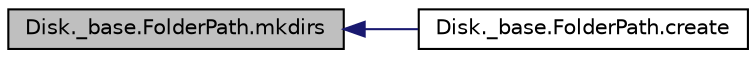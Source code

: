 digraph "Disk._base.FolderPath.mkdirs"
{
 // INTERACTIVE_SVG=YES
  bgcolor="transparent";
  edge [fontname="Helvetica",fontsize="10",labelfontname="Helvetica",labelfontsize="10"];
  node [fontname="Helvetica",fontsize="10",shape=record];
  rankdir="LR";
  Node1 [label="Disk._base.FolderPath.mkdirs",height=0.2,width=0.4,color="black", fillcolor="grey75", style="filled" fontcolor="black"];
  Node1 -> Node2 [dir="back",color="midnightblue",fontsize="10",style="solid",fontname="Helvetica"];
  Node2 [label="Disk._base.FolderPath.create",height=0.2,width=0.4,color="black",URL="$class_disk_1_1__base_1_1_folder_path.html#a64dc1a80534c1a382568faca5474aa25",tooltip="Create directory if not exists."];
}

